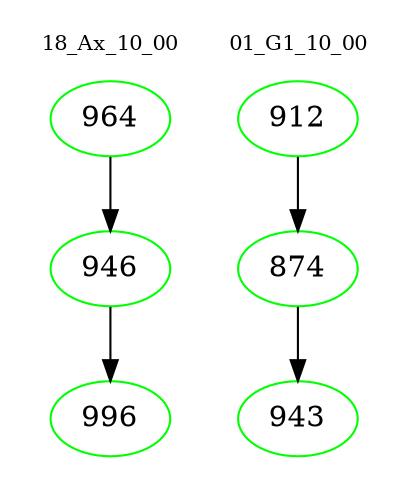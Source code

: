 digraph{
subgraph cluster_0 {
color = white
label = "18_Ax_10_00";
fontsize=10;
T0_964 [label="964", color="green"]
T0_964 -> T0_946 [color="black"]
T0_946 [label="946", color="green"]
T0_946 -> T0_996 [color="black"]
T0_996 [label="996", color="green"]
}
subgraph cluster_1 {
color = white
label = "01_G1_10_00";
fontsize=10;
T1_912 [label="912", color="green"]
T1_912 -> T1_874 [color="black"]
T1_874 [label="874", color="green"]
T1_874 -> T1_943 [color="black"]
T1_943 [label="943", color="green"]
}
}
